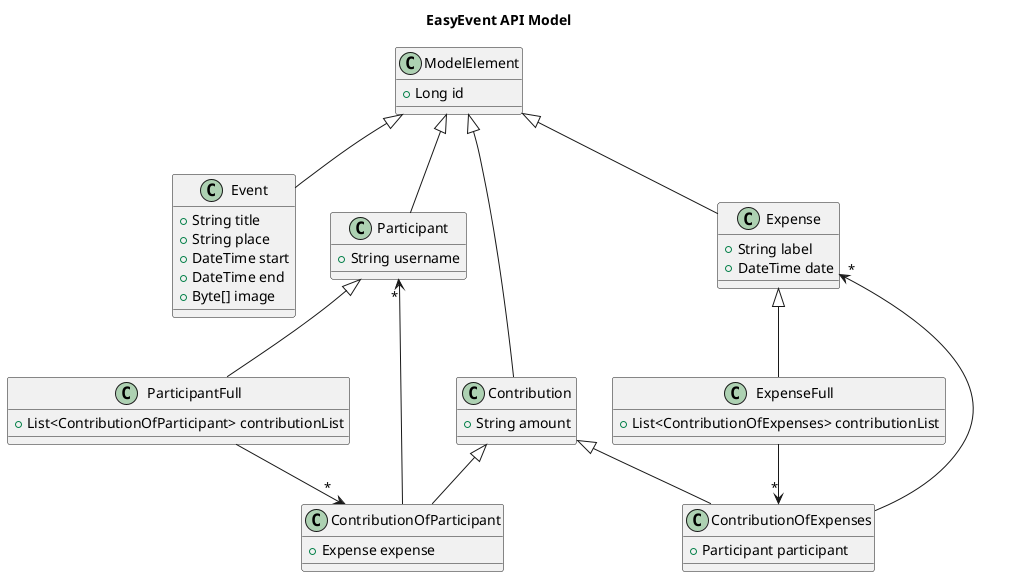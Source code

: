 @startuml

title EasyEvent API Model

class ModelElement {
  + Long id
}

class Event {
  + String title
  + String place
  + DateTime start
  + DateTime end
  + Byte[] image
}

class Participant {
  + String username
}

class ParticipantFull {
  + List<ContributionOfParticipant> contributionList
}

class Expense {
  + String label
  + DateTime date
}

class ExpenseFull {
  + List<ContributionOfExpenses> contributionList
}

class Contribution{
  + String amount
}

class ContributionOfParticipant {
  + Expense expense
}

class ContributionOfExpenses {
  + Participant participant
}



ModelElement <|-- Event
ModelElement <|-- Expense
ModelElement <|-- Participant
ModelElement <|-- Contribution

Participant <|-- ParticipantFull
Expense <|-- ExpenseFull

Contribution <|-- ContributionOfParticipant
Contribution <|-- ContributionOfExpenses

ParticipantFull --> "*" ContributionOfParticipant
ExpenseFull --> "*" ContributionOfExpenses

ContributionOfParticipant --> "*" Participant
ContributionOfExpenses --> "*" Expense


@enduml
